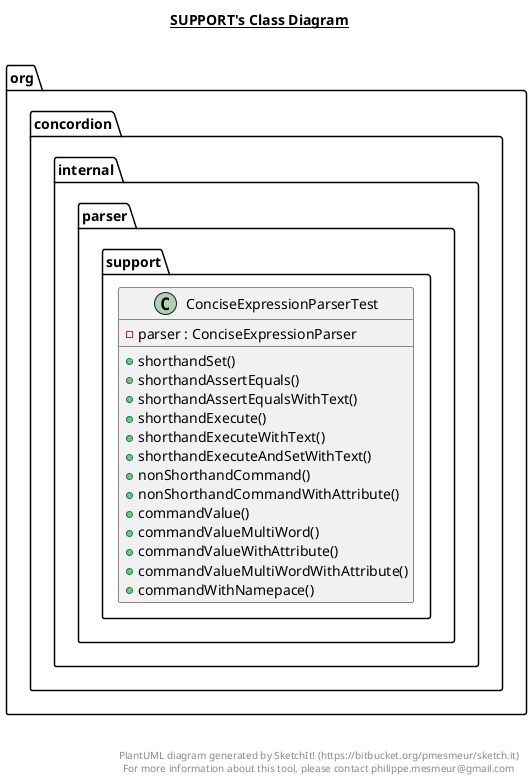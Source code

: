 @startuml

title __SUPPORT's Class Diagram__\n

  package org.concordion.internal {
    package org.concordion.internal.parser.support {
      class ConciseExpressionParserTest {
          - parser : ConciseExpressionParser
          + shorthandSet()
          + shorthandAssertEquals()
          + shorthandAssertEqualsWithText()
          + shorthandExecute()
          + shorthandExecuteWithText()
          + shorthandExecuteAndSetWithText()
          + nonShorthandCommand()
          + nonShorthandCommandWithAttribute()
          + commandValue()
          + commandValueMultiWord()
          + commandValueWithAttribute()
          + commandValueMultiWordWithAttribute()
          + commandWithNamepace()
      }
    }
  }
  



right footer


PlantUML diagram generated by SketchIt! (https://bitbucket.org/pmesmeur/sketch.it)
For more information about this tool, please contact philippe.mesmeur@gmail.com
endfooter

@enduml
